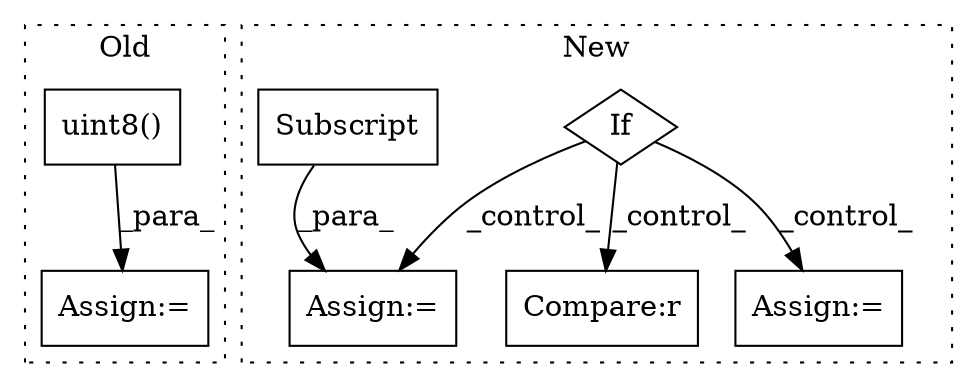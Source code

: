 digraph G {
subgraph cluster0 {
1 [label="uint8()" a="75" s="3118,3136" l="9,1" shape="box"];
4 [label="Assign:=" a="68" s="3081" l="3" shape="box"];
label = "Old";
style="dotted";
}
subgraph cluster1 {
2 [label="If" a="96" s="3447" l="3" shape="diamond"];
3 [label="Assign:=" a="68" s="3706" l="3" shape="box"];
5 [label="Subscript" a="63" s="3709,0" l="23,0" shape="box"];
6 [label="Compare:r" a="40" s="3586" l="50" shape="box"];
7 [label="Assign:=" a="68" s="3658" l="3" shape="box"];
label = "New";
style="dotted";
}
1 -> 4 [label="_para_"];
2 -> 6 [label="_control_"];
2 -> 3 [label="_control_"];
2 -> 7 [label="_control_"];
5 -> 3 [label="_para_"];
}